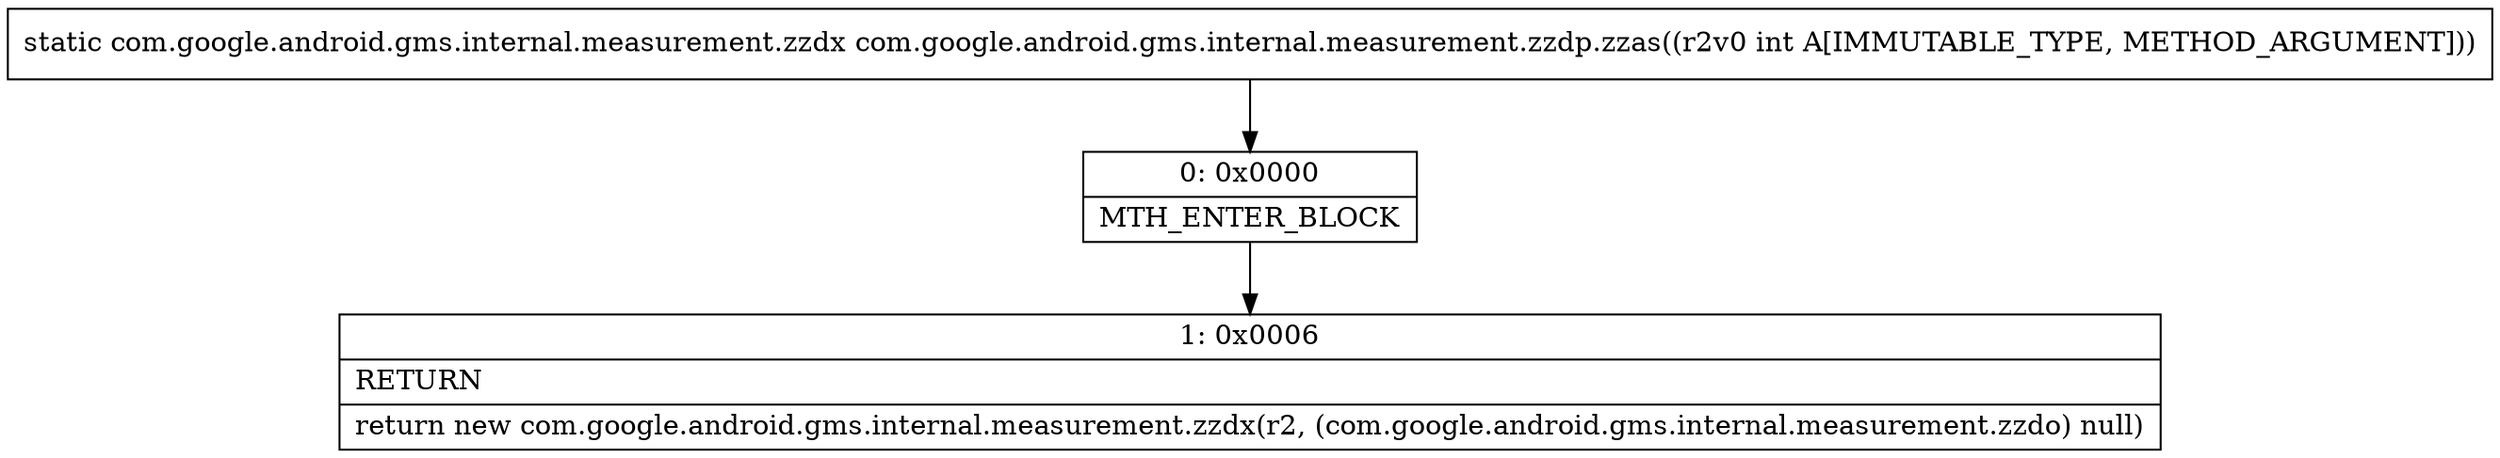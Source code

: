 digraph "CFG forcom.google.android.gms.internal.measurement.zzdp.zzas(I)Lcom\/google\/android\/gms\/internal\/measurement\/zzdx;" {
Node_0 [shape=record,label="{0\:\ 0x0000|MTH_ENTER_BLOCK\l}"];
Node_1 [shape=record,label="{1\:\ 0x0006|RETURN\l|return new com.google.android.gms.internal.measurement.zzdx(r2, (com.google.android.gms.internal.measurement.zzdo) null)\l}"];
MethodNode[shape=record,label="{static com.google.android.gms.internal.measurement.zzdx com.google.android.gms.internal.measurement.zzdp.zzas((r2v0 int A[IMMUTABLE_TYPE, METHOD_ARGUMENT])) }"];
MethodNode -> Node_0;
Node_0 -> Node_1;
}

